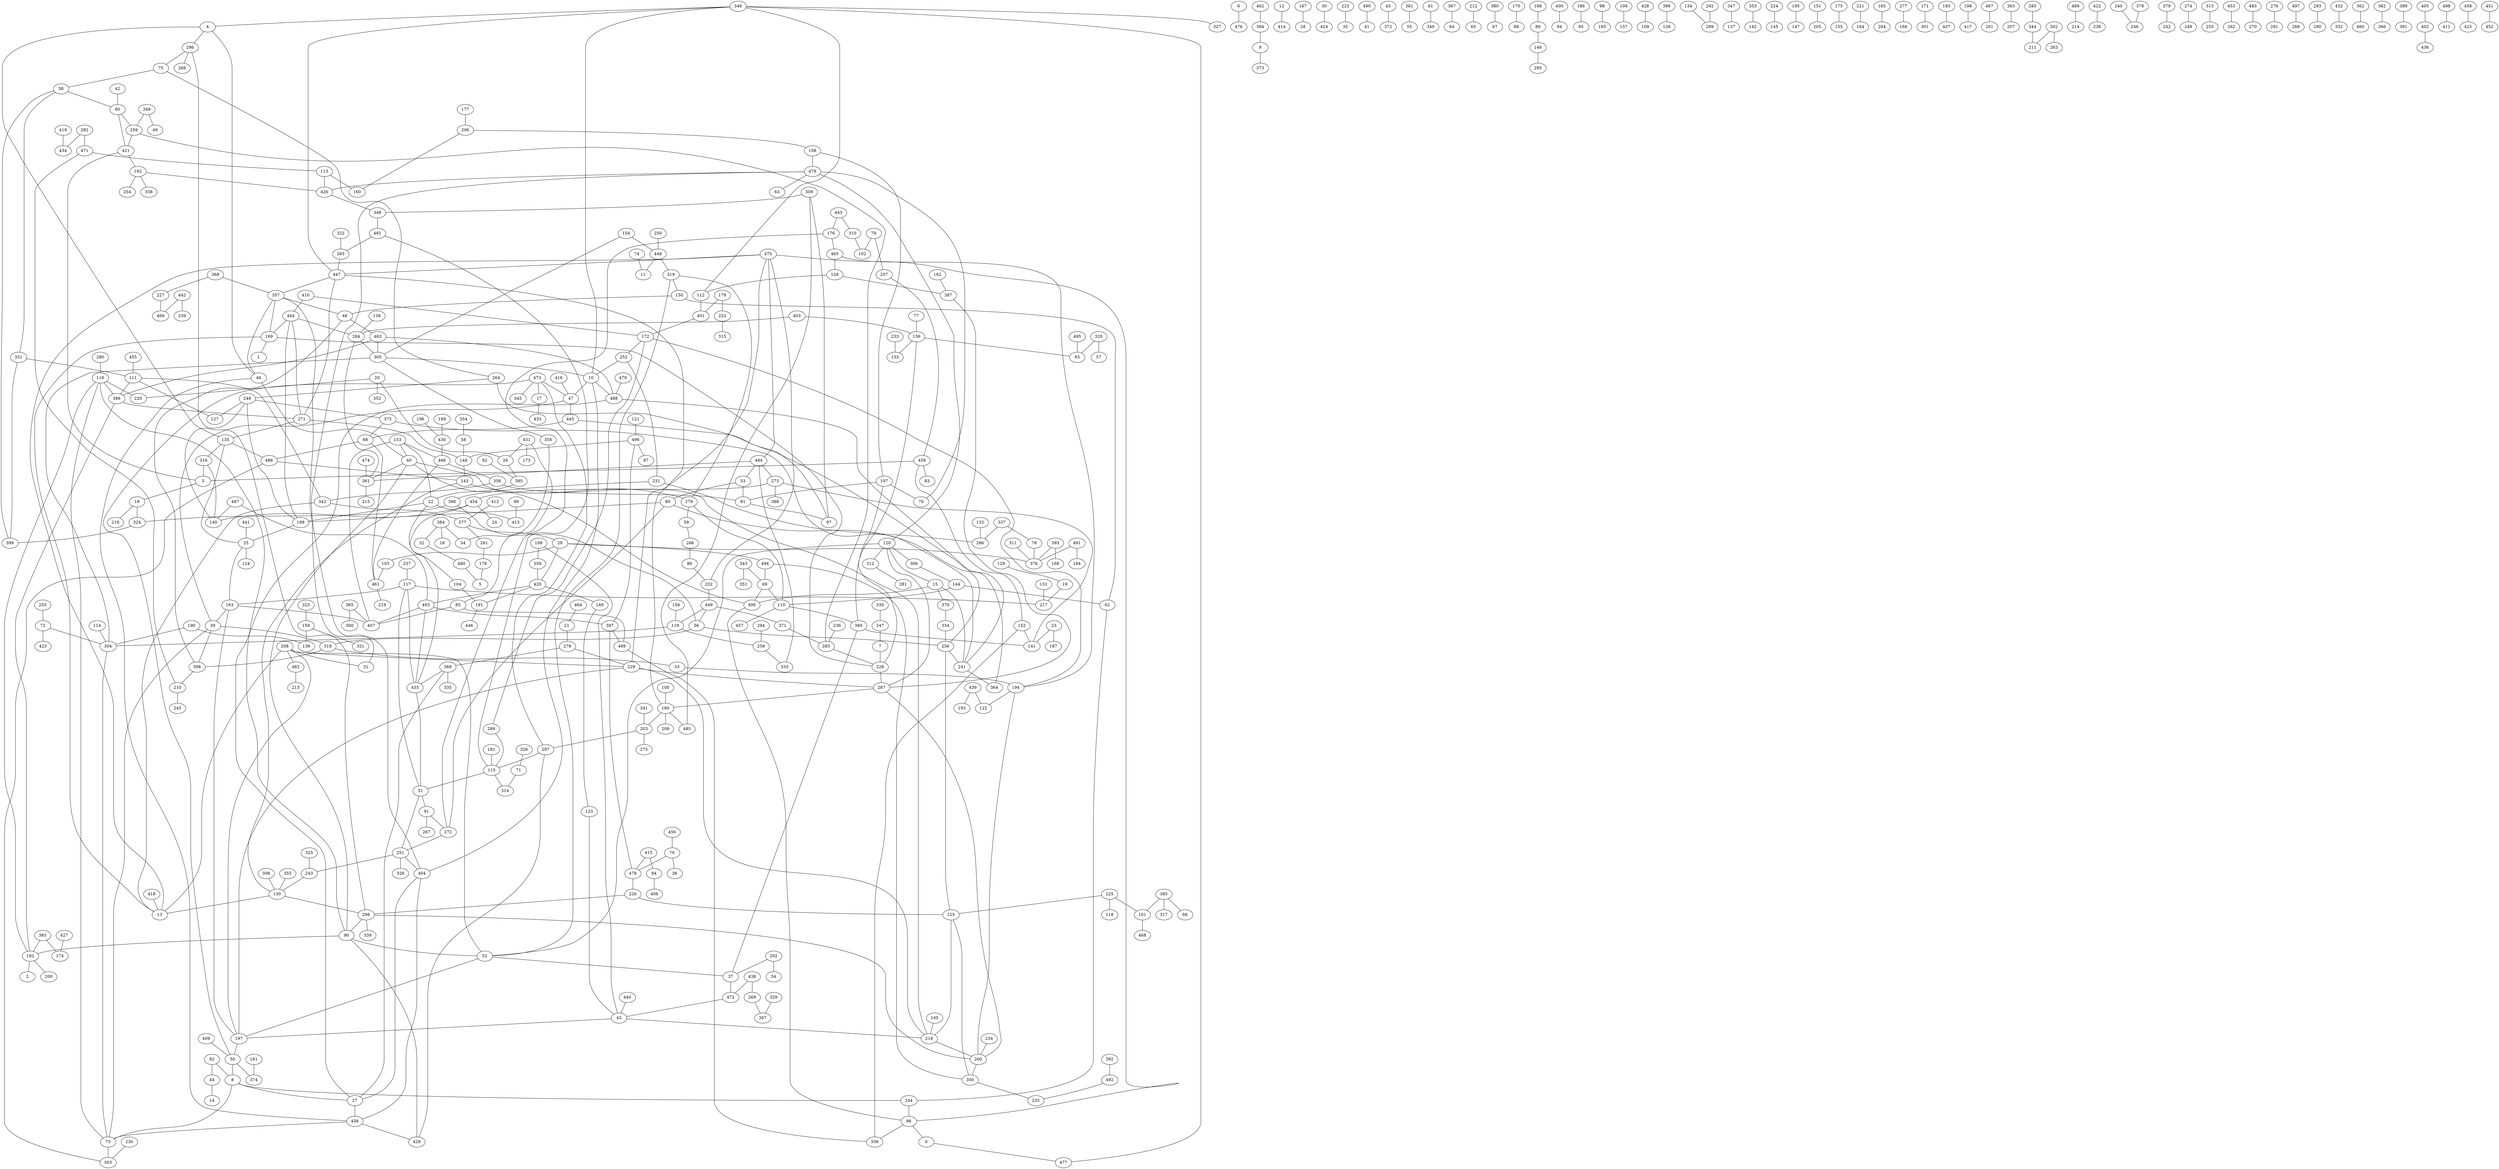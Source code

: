graph G {
0;
1;
2;
3;
4;
5;
6;
7;
8;
9;
10;
11;
12;
13;
14;
15;
16;
17;
18;
19;
20;
21;
22;
23;
24;
25;
26;
27;
28;
29;
30;
31;
32;
33;
34;
35;
36;
37;
38;
39;
40;
41;
42;
43;
44;
45;
46;
47;
48;
49;
50;
51;
52;
53;
54;
55;
56;
57;
58;
59;
60;
61;
62;
63;
64;
65;
66;
67;
68;
69;
70;
71;
72;
73;
74;
75;
76;
77;
78;
79;
80;
81;
82;
83;
84;
85;
86;
87;
88;
89;
90;
91;
92;
93;
94;
95;
96;
97;
98;
99;
100;
101;
102;
103;
104;
105;
106;
107;
108;
109;
110;
111;
112;
113;
114;
115;
116;
117;
118;
119;
120;
121;
122;
123;
124;
125;
126;
127;
128;
129;
130;
131;
132;
133;
134;
135;
136;
137;
138;
139;
140;
141;
142;
143;
144;
145;
146;
147;
148;
149;
150;
151;
152;
153;
154;
155;
156;
157;
158;
159;
160;
161;
162;
163;
164;
165;
166;
167;
168;
169;
170;
171;
172;
173;
174;
175;
176;
177;
178;
179;
180;
181;
182;
183;
184;
185;
186;
187;
188;
189;
190;
191;
192;
193;
194;
195;
196;
197;
198;
199;
200;
201;
202;
203;
204;
205;
206;
207;
208;
209;
210;
211;
212;
213;
214;
215;
216;
217;
218;
219;
220;
221;
222;
223;
224;
225;
226;
227;
228;
229;
230;
231;
232;
233;
234;
235;
236;
237;
238;
239;
240;
241;
242;
243;
244;
245;
246;
247;
248;
249;
250;
251;
252;
253;
254;
255;
256;
257;
258;
259;
260;
261;
262;
263;
264;
265;
266;
267;
268;
269;
270;
271;
272;
273;
274;
275;
276;
277;
278;
279;
280;
281;
282;
283;
284;
285;
286;
287;
288;
289;
290;
291;
292;
293;
294;
295;
296;
297;
298;
299;
300;
301;
302;
303;
304;
305;
306;
307;
308;
309;
310;
311;
312;
313;
314;
315;
316;
317;
318;
319;
320;
321;
322;
323;
324;
325;
326;
327;
328;
329;
330;
331;
332;
333;
334;
335;
336;
337;
338;
339;
340;
341;
342;
343;
344;
345;
346;
347;
348;
349;
350;
351;
352;
353;
354;
355;
356;
357;
358;
359;
360;
361;
362;
363;
364;
365;
366;
367;
368;
369;
370;
371;
372;
373;
374;
375;
376;
377;
378;
379;
380;
381;
382;
383;
384;
385;
386;
387;
388;
389;
390;
391;
392;
393;
394;
395;
396;
397;
398;
399;
400;
401;
402;
403;
404;
405;
406;
407;
408;
409;
410;
411;
412;
413;
414;
415;
416;
417;
418;
419;
420;
421;
422;
423;
424;
425;
426;
427;
428;
429;
430;
431;
432;
433;
434;
435;
436;
437;
438;
439;
440;
441;
442;
443;
444;
445;
446;
447;
448;
449;
450;
451;
452;
453;
454;
455;
456;
457;
458;
459;
460;
461;
462;
463;
464;
465;
466;
467;
468;
469;
470;
471;
472;
473;
474;
475;
476;
477;
478;
479;
480;
481;
482;
483;
484;
485;
486;
487;
488;
489;
490;
491;
492;
493;
494;
495;
496;
497;
498;
499;
0--477 ;
3--18 ;
4--46 ;
4--296 ;
6--476 ;
7--228 ;
8--244 ;
8--73 ;
8--27 ;
9--373 ;
10--346 ;
10--404 ;
10--47 ;
10--488 ;
12--414 ;
15--370 ;
15--241 ;
15--406 ;
17--433 ;
18--216 ;
18--324 ;
19--217 ;
20--220 ;
20--352 ;
20--26 ;
21--278 ;
22--413 ;
22--199 ;
22--104 ;
23--141 ;
23--187 ;
25--124 ;
25--163 ;
26--395 ;
27--456 ;
29--103 ;
29--420 ;
29--376 ;
29--494 ;
30--424 ;
32--480 ;
33--194 ;
37--472 ;
38--399 ;
38--60 ;
38--331 ;
39--318 ;
39--398 ;
39--73 ;
40--90 ;
40--361 ;
40--406 ;
42--60 ;
43--197 ;
43--218 ;
44--14 ;
45--372 ;
46--456 ;
46--40 ;
47--39 ;
47--445 ;
48--463 ;
50--8 ;
50--374 ;
51--91 ;
52--37 ;
53--80 ;
53--81 ;
56--256 ;
56--318 ;
58--148 ;
59--266 ;
60--259 ;
61--340 ;
62--244 ;
68--486 ;
68--461 ;
69--110 ;
69--406 ;
70--36 ;
70--478 ;
71--314 ;
72--423 ;
72--304 ;
73--303 ;
74--11 ;
75--38 ;
75--264 ;
77--136 ;
78--376 ;
79--257 ;
79--102 ;
80--199 ;
80--272 ;
80--364 ;
81--97 ;
82--44 ;
82--8 ;
84--408 ;
85--499 ;
85--407 ;
86--232 ;
89--146 ;
90--182 ;
90--52 ;
91--272 ;
91--267 ;
92--395 ;
96--0 ;
96--336 ;
98--185 ;
99--413 ;
100--180 ;
101--468 ;
103--461 ;
104--191 ;
105--218 ;
106--157 ;
107--81 ;
107--228 ;
107--76 ;
108--43 ;
108--359 ;
110--457 ;
110--360 ;
111--342 ;
111--386 ;
111--127 ;
112--401 ;
113--426 ;
113--160 ;
114--304 ;
115--314 ;
115--51 ;
116--182 ;
116--90 ;
116--73 ;
116--386 ;
116--220 ;
117--163 ;
117--435 ;
117--51 ;
117--217 ;
119--304 ;
119--258 ;
120--52 ;
120--312 ;
120--287 ;
120--15 ;
120--306 ;
121--496 ;
123--43 ;
125--350 ;
125--218 ;
128--387 ;
128--112 ;
129--19 ;
130--13 ;
130--298 ;
131--217 ;
132--286 ;
134--299 ;
135--25 ;
135--4 ;
135--486 ;
135--316 ;
136--133 ;
136--93 ;
136--360 ;
138--284 ;
143--279 ;
143--130 ;
144--62 ;
144--110 ;
146--295 ;
148--143 ;
149--123 ;
150--62 ;
150--48 ;
151--205 ;
152--336 ;
152--141 ;
153--407 ;
153--40 ;
153--466 ;
153--22 ;
154--448 ;
154--305 ;
156--119 ;
158--107 ;
158--479 ;
159--321 ;
159--139 ;
161--374 ;
162--387 ;
163--39 ;
163--407 ;
163--197 ;
165--204 ;
167--28 ;
169--13 ;
169--228 ;
169--1 ;
170--88 ;
171--301 ;
172--194 ;
172--289 ;
172--252 ;
175--155 ;
176--272 ;
176--465 ;
177--206 ;
178--5 ;
179--401 ;
179--222 ;
180--203 ;
180--209 ;
180--447 ;
180--485 ;
181--115 ;
182--200 ;
182--2 ;
183--437 ;
186--95 ;
188--89 ;
189--430 ;
190--139 ;
190--304 ;
191--446 ;
192--426 ;
192--254 ;
192--338 ;
194--260 ;
194--122 ;
195--147 ;
196--430 ;
197--52 ;
197--50 ;
198--417 ;
199--25 ;
202--37 ;
202--54 ;
203--297 ;
203--275 ;
206--158 ;
206--160 ;
208--13 ;
208--52 ;
208--229 ;
208--197 ;
208--31 ;
208--482 ;
210--245 ;
212--65 ;
218--260 ;
218--40 ;
221--164 ;
222--315 ;
223--35 ;
224--145 ;
225--118 ;
225--101 ;
225--125 ;
226--125 ;
226--298 ;
227--469 ;
228--287 ;
229--218 ;
229--287 ;
229--197 ;
230--303 ;
231--286 ;
231--390 ;
232--449 ;
233--133 ;
234--260 ;
236--283 ;
237--117 ;
240--246 ;
241--364 ;
243--130 ;
244--96 ;
247--7 ;
248--127 ;
248--199 ;
248--140 ;
248--375 ;
250--448 ;
251--404 ;
251--328 ;
251--243 ;
251--51 ;
252--231 ;
252--10 ;
253--72 ;
256--125 ;
256--241 ;
257--459 ;
258--333 ;
259--421 ;
260--350 ;
261--178 ;
264--97 ;
264--248 ;
265--447 ;
266--86 ;
269--307 ;
271--135 ;
271--148 ;
271--447 ;
272--251 ;
273--454 ;
273--388 ;
273--141 ;
274--249 ;
276--291 ;
277--166 ;
278--369 ;
278--229 ;
279--59 ;
279--110 ;
280--116 ;
282--471 ;
282--434 ;
283--259 ;
283--228 ;
284--305 ;
284--361 ;
285--344 ;
287--260 ;
287--180 ;
289--115 ;
292--299 ;
293--290 ;
294--258 ;
296--75 ;
296--268 ;
297--429 ;
297--115 ;
298--90 ;
298--339 ;
298--296 ;
298--260 ;
302--211 ;
302--263 ;
304--73 ;
305--304 ;
305--10 ;
305--358 ;
306--144 ;
308--130 ;
309--485 ;
309--348 ;
309--97 ;
310--102 ;
311--376 ;
312--281 ;
313--255 ;
316--140 ;
316--3 ;
318--33 ;
318--398 ;
319--150 ;
319--279 ;
319--52 ;
320--57 ;
320--93 ;
322--265 ;
323--159 ;
324--399 ;
325--243 ;
326--71 ;
329--307 ;
330--247 ;
331--111 ;
331--399 ;
334--256 ;
337--78 ;
337--286 ;
341--203 ;
342--377 ;
342--13 ;
343--351 ;
343--69 ;
344--211 ;
346--447 ;
346--477 ;
346--327 ;
346--4 ;
346--112 ;
347--137 ;
348--481 ;
349--49 ;
349--259 ;
350--235 ;
353--142 ;
354--58 ;
355--130 ;
356--81 ;
356--342 ;
357--48 ;
357--404 ;
357--169 ;
357--46 ;
358--34 ;
359--420 ;
360--37 ;
360--141 ;
361--215 ;
362--460 ;
363--207 ;
365--300 ;
365--407 ;
367--64 ;
368--357 ;
368--227 ;
369--335 ;
369--435 ;
369--27 ;
370--334 ;
371--283 ;
375--241 ;
375--68 ;
377--261 ;
377--29 ;
378--246 ;
379--242 ;
380--67 ;
381--55 ;
382--366 ;
383--174 ;
383--182 ;
384--32 ;
384--34 ;
384--16 ;
385--101 ;
385--66 ;
385--317 ;
386--182 ;
386--271 ;
387--287 ;
389--391 ;
390--324 ;
390--56 ;
392--492 ;
393--376 ;
393--168 ;
394--9 ;
395--22 ;
396--126 ;
397--499 ;
397--478 ;
398--210 ;
398--48 ;
400--94 ;
401--172 ;
402--436 ;
403--284 ;
403--136 ;
404--456 ;
404--27 ;
405--402 ;
406--96 ;
409--50 ;
410--444 ;
410--172 ;
412--377 ;
415--84 ;
415--478 ;
416--47 ;
418--13 ;
419--434 ;
420--493 ;
420--191 ;
420--149 ;
421--60 ;
421--3 ;
421--192 ;
422--238 ;
426--348 ;
427--174 ;
428--109 ;
429--90 ;
430--466 ;
431--85 ;
431--26 ;
431--173 ;
432--332 ;
435--51 ;
438--472 ;
438--269 ;
439--122 ;
439--193 ;
440--43 ;
441--25 ;
442--469 ;
442--239 ;
443--310 ;
443--176 ;
444--271 ;
444--169 ;
444--199 ;
444--284 ;
445--68 ;
445--241 ;
447--357 ;
448--319 ;
448--11 ;
449--371 ;
449--56 ;
449--119 ;
450--70 ;
451--452 ;
453--262 ;
454--140 ;
454--435 ;
454--24 ;
455--111 ;
456--429 ;
456--73 ;
458--425 ;
459--3 ;
459--83 ;
459--152 ;
461--219 ;
462--394 ;
463--386 ;
463--305 ;
464--21 ;
465--194 ;
465--128 ;
466--461 ;
466--356 ;
467--201 ;
470--488 ;
471--113 ;
471--210 ;
472--43 ;
473--17 ;
473--47 ;
473--345 ;
473--50 ;
473--297 ;
474--361 ;
475--484 ;
475--232 ;
475--447 ;
475--13 ;
475--229 ;
475--96 ;
478--226 ;
479--76 ;
479--31 ;
479--120 ;
479--63 ;
479--426 ;
480--5 ;
481--265 ;
481--115 ;
482--213 ;
483--270 ;
484--53 ;
484--361 ;
484--333 ;
484--273 ;
486--143 ;
486--303 ;
487--140 ;
487--493 ;
488--463 ;
488--27 ;
488--256 ;
489--214 ;
490--41 ;
491--184 ;
491--376 ;
492--235 ;
493--435 ;
493--397 ;
493--407 ;
494--350 ;
494--69 ;
495--93 ;
496--87 ;
496--397 ;
496--148 ;
497--288 ;
498--411 ;
499--336 ;
}
